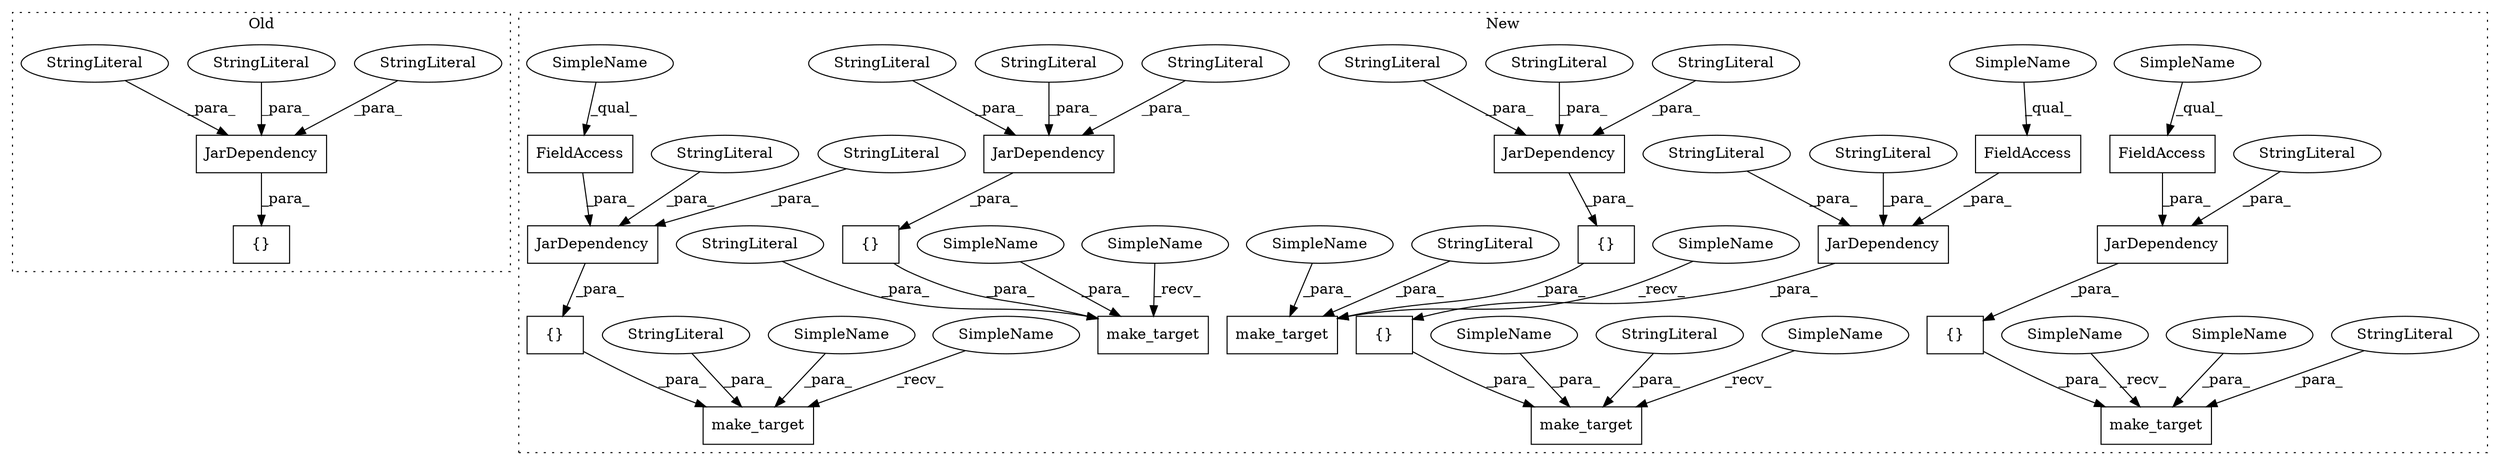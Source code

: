 digraph G {
subgraph cluster0 {
1 [label="JarDependency" a="32" s="2360,2415" l="14,1" shape="box"];
3 [label="StringLiteral" a="45" s="2374" l="16" shape="ellipse"];
4 [label="StringLiteral" a="45" s="2407" l="8" shape="ellipse"];
5 [label="StringLiteral" a="45" s="2391" l="15" shape="ellipse"];
6 [label="{}" a="4" s="2359,2416" l="1,1" shape="box"];
label = "Old";
style="dotted";
}
subgraph cluster1 {
2 [label="{}" a="4" s="2980,3038" l="1,1" shape="box"];
7 [label="JarDependency" a="32" s="2981,3037" l="14,1" shape="box"];
8 [label="StringLiteral" a="45" s="3029" l="8" shape="ellipse"];
9 [label="StringLiteral" a="45" s="3012" l="16" shape="ellipse"];
10 [label="StringLiteral" a="45" s="2995" l="16" shape="ellipse"];
11 [label="make_target" a="32" s="2933,3039" l="12,1" shape="box"];
12 [label="make_target" a="32" s="3191,3313" l="12,1" shape="box"];
13 [label="JarDependency" a="32" s="3238,3311" l="14,1" shape="box"];
14 [label="make_target" a="32" s="2659,2787" l="12,1" shape="box"];
15 [label="JarDependency" a="32" s="2709,2785" l="14,1" shape="box"];
16 [label="make_target" a="32" s="3051,3179" l="12,1" shape="box"];
17 [label="JarDependency" a="32" s="3101,3177" l="14,1" shape="box"];
18 [label="make_target" a="32" s="2555,2647" l="12,1" shape="box"];
19 [label="JarDependency" a="32" s="2598,2645" l="14,1" shape="box"];
20 [label="{}" a="4" s="3237,3312" l="1,1" shape="box"];
21 [label="FieldAccess" a="22" s="3282" l="29" shape="box"];
22 [label="{}" a="4" s="2597,2646" l="1,1" shape="box"];
23 [label="FieldAccess" a="22" s="2756" l="29" shape="box"];
24 [label="{}" a="4" s="3100,3178" l="1,1" shape="box"];
25 [label="FieldAccess" a="22" s="3148" l="29" shape="box"];
26 [label="{}" a="4" s="2708,2786" l="1,1" shape="box"];
27 [label="StringLiteral" a="45" s="2612" l="16" shape="ellipse"];
28 [label="StringLiteral" a="45" s="2638" l="7" shape="ellipse"];
29 [label="StringLiteral" a="45" s="2723" l="16" shape="ellipse"];
30 [label="StringLiteral" a="45" s="3063" l="16" shape="ellipse"];
31 [label="StringLiteral" a="45" s="3203" l="13" shape="ellipse"];
32 [label="StringLiteral" a="45" s="2671" l="16" shape="ellipse"];
33 [label="StringLiteral" a="45" s="3252" l="16" shape="ellipse"];
34 [label="StringLiteral" a="45" s="2740" l="15" shape="ellipse"];
35 [label="StringLiteral" a="45" s="2629" l="8" shape="ellipse"];
36 [label="StringLiteral" a="45" s="2945" l="14" shape="ellipse"];
37 [label="StringLiteral" a="45" s="3115" l="16" shape="ellipse"];
38 [label="StringLiteral" a="45" s="3269" l="12" shape="ellipse"];
39 [label="StringLiteral" a="45" s="2567" l="9" shape="ellipse"];
40 [label="SimpleName" a="42" s="2960" l="10" shape="ellipse"];
41 [label="SimpleName" a="42" s="3217" l="10" shape="ellipse"];
42 [label="SimpleName" a="42" s="3080" l="10" shape="ellipse"];
43 [label="SimpleName" a="42" s="2688" l="10" shape="ellipse"];
44 [label="SimpleName" a="42" s="2577" l="10" shape="ellipse"];
45 [label="SimpleName" a="42" s="3282" l="4" shape="ellipse"];
46 [label="SimpleName" a="42" s="3046" l="4" shape="ellipse"];
47 [label="SimpleName" a="42" s="3148" l="4" shape="ellipse"];
48 [label="SimpleName" a="42" s="2550" l="4" shape="ellipse"];
49 [label="SimpleName" a="42" s="2928" l="4" shape="ellipse"];
50 [label="SimpleName" a="42" s="3186" l="4" shape="ellipse"];
51 [label="SimpleName" a="42" s="2756" l="4" shape="ellipse"];
52 [label="SimpleName" a="42" s="2654" l="4" shape="ellipse"];
label = "New";
style="dotted";
}
1 -> 6 [label="_para_"];
2 -> 11 [label="_para_"];
3 -> 1 [label="_para_"];
4 -> 1 [label="_para_"];
5 -> 1 [label="_para_"];
7 -> 2 [label="_para_"];
8 -> 7 [label="_para_"];
9 -> 7 [label="_para_"];
10 -> 7 [label="_para_"];
13 -> 20 [label="_para_"];
15 -> 26 [label="_para_"];
17 -> 24 [label="_para_"];
19 -> 22 [label="_para_"];
20 -> 12 [label="_para_"];
21 -> 13 [label="_para_"];
22 -> 18 [label="_para_"];
23 -> 15 [label="_para_"];
24 -> 16 [label="_para_"];
25 -> 17 [label="_para_"];
26 -> 14 [label="_para_"];
27 -> 19 [label="_para_"];
28 -> 19 [label="_para_"];
29 -> 15 [label="_para_"];
30 -> 16 [label="_para_"];
31 -> 12 [label="_para_"];
32 -> 14 [label="_para_"];
33 -> 13 [label="_para_"];
34 -> 15 [label="_para_"];
35 -> 19 [label="_para_"];
36 -> 11 [label="_para_"];
37 -> 17 [label="_para_"];
38 -> 13 [label="_para_"];
39 -> 18 [label="_para_"];
40 -> 11 [label="_para_"];
41 -> 12 [label="_para_"];
42 -> 16 [label="_para_"];
43 -> 14 [label="_para_"];
44 -> 18 [label="_para_"];
45 -> 21 [label="_qual_"];
46 -> 16 [label="_recv_"];
47 -> 25 [label="_qual_"];
48 -> 18 [label="_recv_"];
49 -> 11 [label="_recv_"];
50 -> 12 [label="_recv_"];
51 -> 23 [label="_qual_"];
52 -> 14 [label="_recv_"];
}